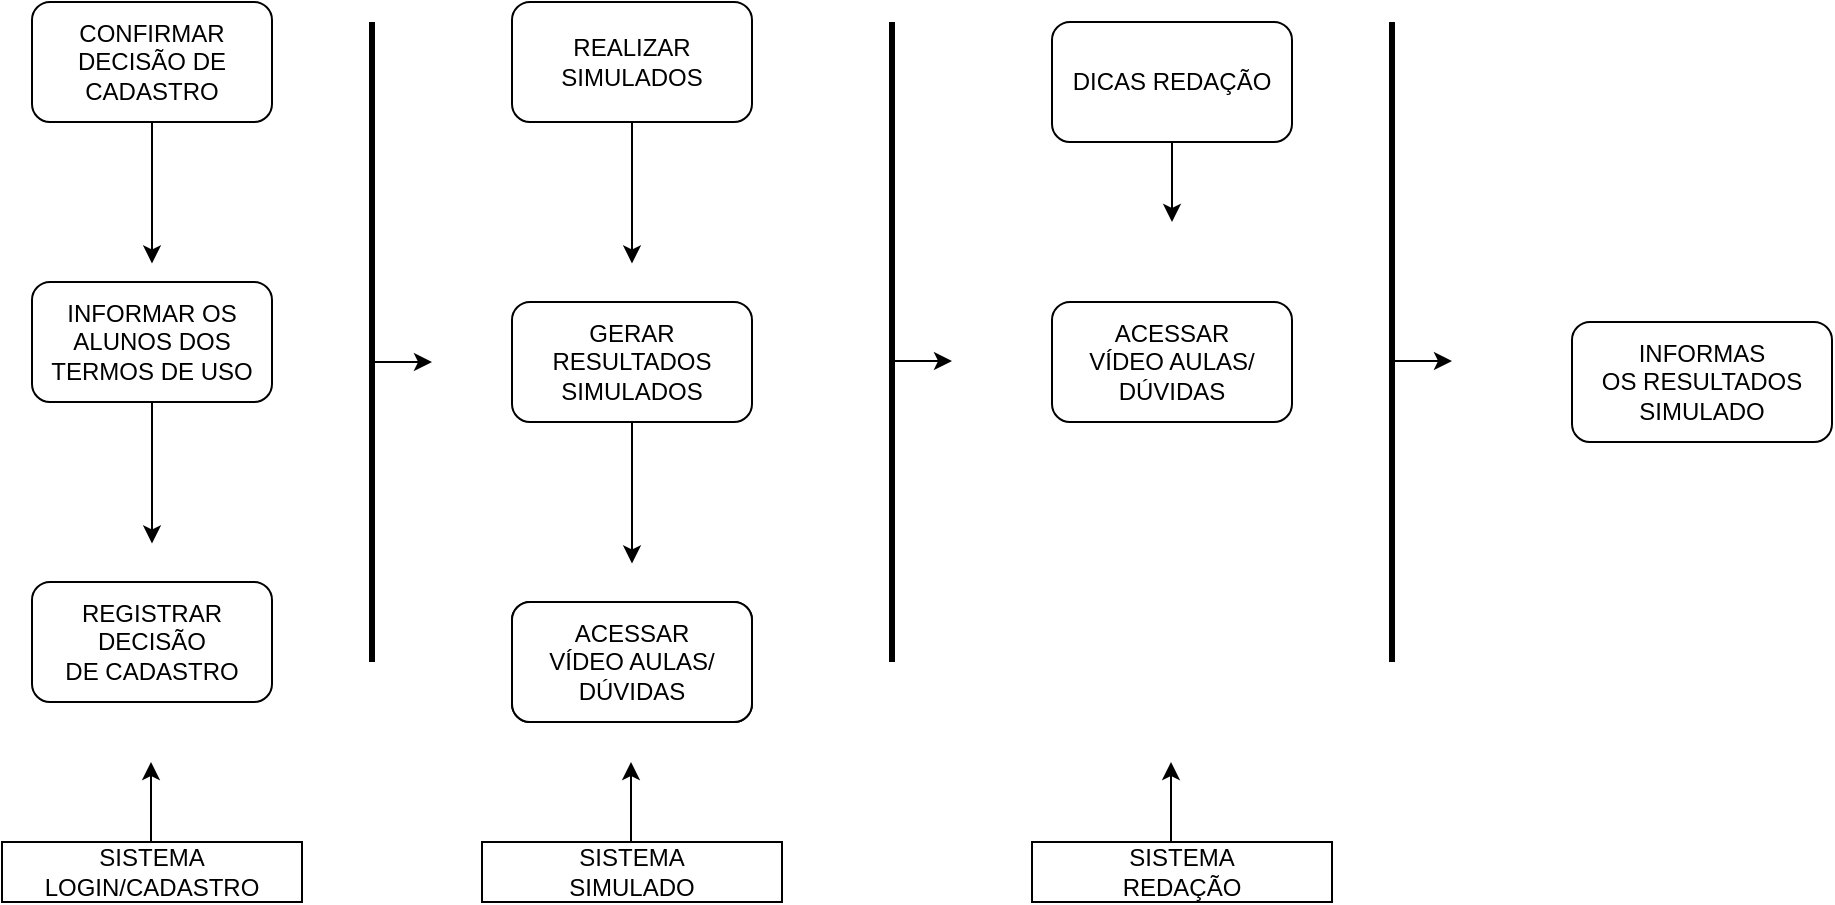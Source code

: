 <mxfile version="21.2.8" type="device">
  <diagram name="Página-1" id="s_G4tPw0PxWFY3eTVUdU">
    <mxGraphModel dx="1098" dy="648" grid="1" gridSize="10" guides="1" tooltips="1" connect="1" arrows="1" fold="1" page="1" pageScale="1" pageWidth="827" pageHeight="1169" math="0" shadow="0">
      <root>
        <mxCell id="0" />
        <mxCell id="1" parent="0" />
        <mxCell id="hxijfqRXHmoLubnQIcO9-1" value="CONFIRMAR&lt;br&gt;DECISÃO DE&lt;br&gt;CADASTRO" style="rounded=1;whiteSpace=wrap;html=1;" parent="1" vertex="1">
          <mxGeometry x="70" y="150" width="120" height="60" as="geometry" />
        </mxCell>
        <mxCell id="hxijfqRXHmoLubnQIcO9-2" value="INFORMAR OS ALUNOS DOS TERMOS DE USO" style="rounded=1;whiteSpace=wrap;html=1;" parent="1" vertex="1">
          <mxGeometry x="70" y="290" width="120" height="60" as="geometry" />
        </mxCell>
        <mxCell id="hxijfqRXHmoLubnQIcO9-3" value="REGISTRAR DECISÃO&lt;br&gt;DE CADASTRO" style="rounded=1;whiteSpace=wrap;html=1;" parent="1" vertex="1">
          <mxGeometry x="70" y="440" width="120" height="60" as="geometry" />
        </mxCell>
        <mxCell id="hxijfqRXHmoLubnQIcO9-4" value="REALIZAR SIMULADOS" style="rounded=1;whiteSpace=wrap;html=1;" parent="1" vertex="1">
          <mxGeometry x="310" y="150" width="120" height="60" as="geometry" />
        </mxCell>
        <mxCell id="hxijfqRXHmoLubnQIcO9-5" value="GERAR RESULTADOS&lt;br&gt;SIMULADOS" style="rounded=1;whiteSpace=wrap;html=1;" parent="1" vertex="1">
          <mxGeometry x="310" y="300" width="120" height="60" as="geometry" />
        </mxCell>
        <mxCell id="hxijfqRXHmoLubnQIcO9-7" value="DICAS REDAÇÃO" style="rounded=1;whiteSpace=wrap;html=1;" parent="1" vertex="1">
          <mxGeometry x="580" y="160" width="120" height="60" as="geometry" />
        </mxCell>
        <mxCell id="hxijfqRXHmoLubnQIcO9-8" value="ACESSAR&lt;br&gt;VÍDEO AULAS/&lt;br&gt;DÚVIDAS" style="rounded=1;whiteSpace=wrap;html=1;" parent="1" vertex="1">
          <mxGeometry x="310" y="450" width="120" height="60" as="geometry" />
        </mxCell>
        <mxCell id="hxijfqRXHmoLubnQIcO9-11" style="edgeStyle=orthogonalEdgeStyle;rounded=0;orthogonalLoop=1;jettySize=auto;html=1;exitX=0.5;exitY=1;exitDx=0;exitDy=0;" parent="1" source="hxijfqRXHmoLubnQIcO9-1" target="hxijfqRXHmoLubnQIcO9-1" edge="1">
          <mxGeometry relative="1" as="geometry" />
        </mxCell>
        <mxCell id="hxijfqRXHmoLubnQIcO9-13" value="" style="endArrow=classic;html=1;rounded=0;" parent="1" source="hxijfqRXHmoLubnQIcO9-1" edge="1">
          <mxGeometry width="50" height="50" relative="1" as="geometry">
            <mxPoint x="130" y="260" as="sourcePoint" />
            <mxPoint x="130" y="280.711" as="targetPoint" />
          </mxGeometry>
        </mxCell>
        <mxCell id="hxijfqRXHmoLubnQIcO9-14" value="" style="endArrow=classic;html=1;rounded=0;" parent="1" source="hxijfqRXHmoLubnQIcO9-2" edge="1">
          <mxGeometry width="50" height="50" relative="1" as="geometry">
            <mxPoint x="130" y="400" as="sourcePoint" />
            <mxPoint x="130" y="420.711" as="targetPoint" />
          </mxGeometry>
        </mxCell>
        <mxCell id="hxijfqRXHmoLubnQIcO9-16" value="" style="endArrow=classic;html=1;rounded=0;" parent="1" source="hxijfqRXHmoLubnQIcO9-4" edge="1">
          <mxGeometry width="50" height="50" relative="1" as="geometry">
            <mxPoint x="370" y="260" as="sourcePoint" />
            <mxPoint x="370" y="280.711" as="targetPoint" />
          </mxGeometry>
        </mxCell>
        <mxCell id="hxijfqRXHmoLubnQIcO9-17" value="" style="endArrow=classic;html=1;rounded=0;" parent="1" source="hxijfqRXHmoLubnQIcO9-5" edge="1">
          <mxGeometry width="50" height="50" relative="1" as="geometry">
            <mxPoint x="370" y="410" as="sourcePoint" />
            <mxPoint x="370" y="430.711" as="targetPoint" />
          </mxGeometry>
        </mxCell>
        <mxCell id="hxijfqRXHmoLubnQIcO9-19" value="SISTEMA&lt;br&gt;LOGIN/CADASTRO&lt;br&gt;" style="rounded=0;whiteSpace=wrap;html=1;" parent="1" vertex="1">
          <mxGeometry x="55" y="570" width="150" height="30" as="geometry" />
        </mxCell>
        <mxCell id="hxijfqRXHmoLubnQIcO9-20" value="SISTEMA&lt;br&gt;SIMULADO" style="rounded=0;whiteSpace=wrap;html=1;" parent="1" vertex="1">
          <mxGeometry x="295" y="570" width="150" height="30" as="geometry" />
        </mxCell>
        <mxCell id="hxijfqRXHmoLubnQIcO9-21" value="SISTEMA&lt;br&gt;REDAÇÃO" style="rounded=0;whiteSpace=wrap;html=1;" parent="1" vertex="1">
          <mxGeometry x="570" y="570" width="150" height="30" as="geometry" />
        </mxCell>
        <mxCell id="hxijfqRXHmoLubnQIcO9-22" value="ACESSAR&lt;br&gt;VÍDEO AULAS/&lt;br&gt;DÚVIDAS" style="rounded=1;whiteSpace=wrap;html=1;" parent="1" vertex="1">
          <mxGeometry x="310" y="450" width="120" height="60" as="geometry" />
        </mxCell>
        <mxCell id="hxijfqRXHmoLubnQIcO9-23" value="ACESSAR&lt;br&gt;VÍDEO AULAS/&lt;br&gt;DÚVIDAS" style="rounded=1;whiteSpace=wrap;html=1;" parent="1" vertex="1">
          <mxGeometry x="580" y="300" width="120" height="60" as="geometry" />
        </mxCell>
        <mxCell id="hxijfqRXHmoLubnQIcO9-24" value="" style="endArrow=classic;html=1;rounded=0;" parent="1" source="hxijfqRXHmoLubnQIcO9-7" edge="1">
          <mxGeometry width="50" height="50" relative="1" as="geometry">
            <mxPoint x="640" y="410" as="sourcePoint" />
            <mxPoint x="640" y="260" as="targetPoint" />
          </mxGeometry>
        </mxCell>
        <mxCell id="hxijfqRXHmoLubnQIcO9-25" value="" style="endArrow=none;html=1;rounded=0;strokeWidth=3;" parent="1" edge="1">
          <mxGeometry width="50" height="50" relative="1" as="geometry">
            <mxPoint x="240" y="480" as="sourcePoint" />
            <mxPoint x="240" y="160" as="targetPoint" />
          </mxGeometry>
        </mxCell>
        <mxCell id="hxijfqRXHmoLubnQIcO9-27" value="" style="endArrow=classic;html=1;rounded=0;" parent="1" edge="1">
          <mxGeometry width="50" height="50" relative="1" as="geometry">
            <mxPoint x="240" y="330" as="sourcePoint" />
            <mxPoint x="270" y="330" as="targetPoint" />
          </mxGeometry>
        </mxCell>
        <mxCell id="hxijfqRXHmoLubnQIcO9-28" value="" style="endArrow=none;html=1;rounded=0;strokeWidth=3;" parent="1" edge="1">
          <mxGeometry width="50" height="50" relative="1" as="geometry">
            <mxPoint x="500" y="480" as="sourcePoint" />
            <mxPoint x="500" y="160" as="targetPoint" />
          </mxGeometry>
        </mxCell>
        <mxCell id="hxijfqRXHmoLubnQIcO9-29" value="" style="endArrow=classic;html=1;rounded=0;" parent="1" edge="1">
          <mxGeometry width="50" height="50" relative="1" as="geometry">
            <mxPoint x="500" y="329.5" as="sourcePoint" />
            <mxPoint x="530" y="329.5" as="targetPoint" />
            <Array as="points">
              <mxPoint x="530" y="329.5" />
            </Array>
          </mxGeometry>
        </mxCell>
        <mxCell id="hxijfqRXHmoLubnQIcO9-30" value="" style="endArrow=classic;html=1;rounded=0;" parent="1" edge="1">
          <mxGeometry width="50" height="50" relative="1" as="geometry">
            <mxPoint x="129.5" y="570" as="sourcePoint" />
            <mxPoint x="129.5" y="530" as="targetPoint" />
          </mxGeometry>
        </mxCell>
        <mxCell id="hxijfqRXHmoLubnQIcO9-31" value="" style="endArrow=classic;html=1;rounded=0;" parent="1" edge="1">
          <mxGeometry width="50" height="50" relative="1" as="geometry">
            <mxPoint x="369.5" y="570" as="sourcePoint" />
            <mxPoint x="369.5" y="530" as="targetPoint" />
          </mxGeometry>
        </mxCell>
        <mxCell id="hxijfqRXHmoLubnQIcO9-36" value="" style="endArrow=classic;html=1;rounded=0;" parent="1" edge="1">
          <mxGeometry width="50" height="50" relative="1" as="geometry">
            <mxPoint x="639.5" y="570" as="sourcePoint" />
            <mxPoint x="639.5" y="530" as="targetPoint" />
          </mxGeometry>
        </mxCell>
        <mxCell id="hxijfqRXHmoLubnQIcO9-37" value="INFORMAS&lt;br&gt;OS RESULTADOS&lt;br&gt;SIMULADO" style="rounded=1;whiteSpace=wrap;html=1;" parent="1" vertex="1">
          <mxGeometry x="840" y="310" width="130" height="60" as="geometry" />
        </mxCell>
        <mxCell id="hxijfqRXHmoLubnQIcO9-38" value="" style="endArrow=none;html=1;rounded=0;strokeWidth=3;" parent="1" edge="1">
          <mxGeometry width="50" height="50" relative="1" as="geometry">
            <mxPoint x="750" y="480" as="sourcePoint" />
            <mxPoint x="750" y="160" as="targetPoint" />
          </mxGeometry>
        </mxCell>
        <mxCell id="hxijfqRXHmoLubnQIcO9-39" value="" style="endArrow=classic;html=1;rounded=0;" parent="1" edge="1">
          <mxGeometry width="50" height="50" relative="1" as="geometry">
            <mxPoint x="750" y="329.5" as="sourcePoint" />
            <mxPoint x="780" y="329.5" as="targetPoint" />
            <Array as="points">
              <mxPoint x="780" y="329.5" />
            </Array>
          </mxGeometry>
        </mxCell>
      </root>
    </mxGraphModel>
  </diagram>
</mxfile>
